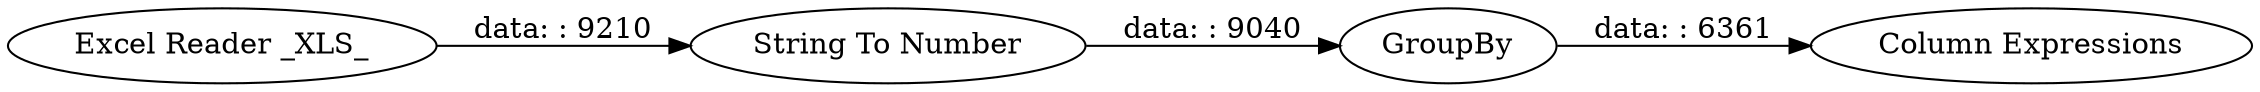 digraph {
	"-9018584377010994237_44" [label="String To Number"]
	"-9018584377010994237_42" [label=GroupBy]
	"-9018584377010994237_43" [label="Excel Reader _XLS_"]
	"-9018584377010994237_41" [label="Column Expressions"]
	"-9018584377010994237_43" -> "-9018584377010994237_44" [label="data: : 9210"]
	"-9018584377010994237_44" -> "-9018584377010994237_42" [label="data: : 9040"]
	"-9018584377010994237_42" -> "-9018584377010994237_41" [label="data: : 6361"]
	rankdir=LR
}
